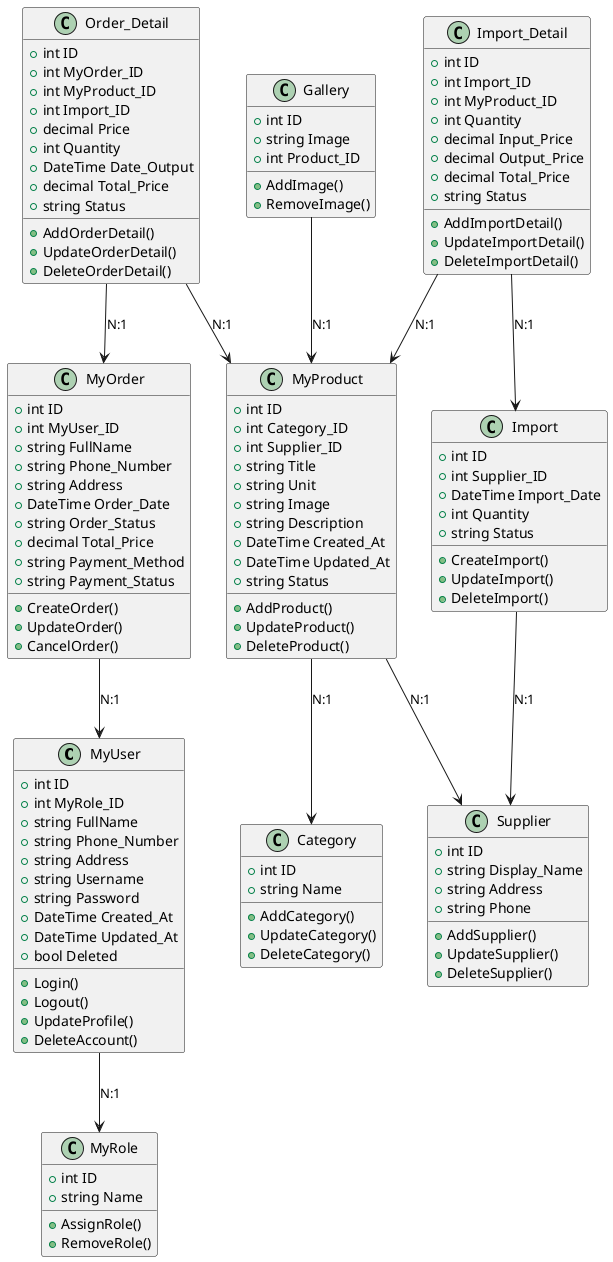 @startuml
class MyUser {
  +int ID
  +int MyRole_ID
  +string FullName
  +string Phone_Number
  +string Address
  +string Username
  +string Password
  +DateTime Created_At
  +DateTime Updated_At
  +bool Deleted
  +Login()
  +Logout()
  +UpdateProfile()
  +DeleteAccount()
}

class MyRole {
  +int ID
  +string Name
  +AssignRole()
  +RemoveRole()
}

class Supplier {
  +int ID
  +string Display_Name
  +string Address
  +string Phone
  +AddSupplier()
  +UpdateSupplier()
  +DeleteSupplier()
}

class MyProduct {
  +int ID
  +int Category_ID
  +int Supplier_ID
  +string Title
  +string Unit
  +string Image
  +string Description
  +DateTime Created_At
  +DateTime Updated_At
  +string Status
  +AddProduct()
  +UpdateProduct()
  +DeleteProduct()
}

class Category {
  +int ID
  +string Name
  +AddCategory()
  +UpdateCategory()
  +DeleteCategory()
}

class Gallery {
  +int ID
  +string Image
  +int Product_ID
  +AddImage()
  +RemoveImage()
}

class Import {
  +int ID
  +int Supplier_ID
  +DateTime Import_Date
  +int Quantity
  +string Status
  +CreateImport()
  +UpdateImport()
  +DeleteImport()
}

class Import_Detail {
  +int ID
  +int Import_ID
  +int MyProduct_ID
  +int Quantity
  +decimal Input_Price
  +decimal Output_Price
  +decimal Total_Price
  +string Status
  +AddImportDetail()
  +UpdateImportDetail()
  +DeleteImportDetail()
}

class MyOrder {
  +int ID
  +int MyUser_ID
  +string FullName
  +string Phone_Number
  +string Address
  +DateTime Order_Date
  +string Order_Status
  +decimal Total_Price
  +string Payment_Method
  +string Payment_Status
  +CreateOrder()
  +UpdateOrder()
  +CancelOrder()
}

class Order_Detail {
  +int ID
  +int MyOrder_ID
  +int MyProduct_ID
  +int Import_ID
  +decimal Price
  +int Quantity
  +DateTime Date_Output
  +decimal Total_Price
  +string Status
  +AddOrderDetail()
  +UpdateOrderDetail()
  +DeleteOrderDetail()
}

MyUser --> MyRole : N:1
MyProduct --> Category : N:1
MyProduct --> Supplier : N:1
MyOrder --> MyUser : N:1
Order_Detail --> MyOrder : N:1
Order_Detail --> MyProduct : N:1
Import --> Supplier : N:1
Import_Detail --> Import : N:1
Import_Detail --> MyProduct : N:1
Gallery --> MyProduct : N:1
@enduml
